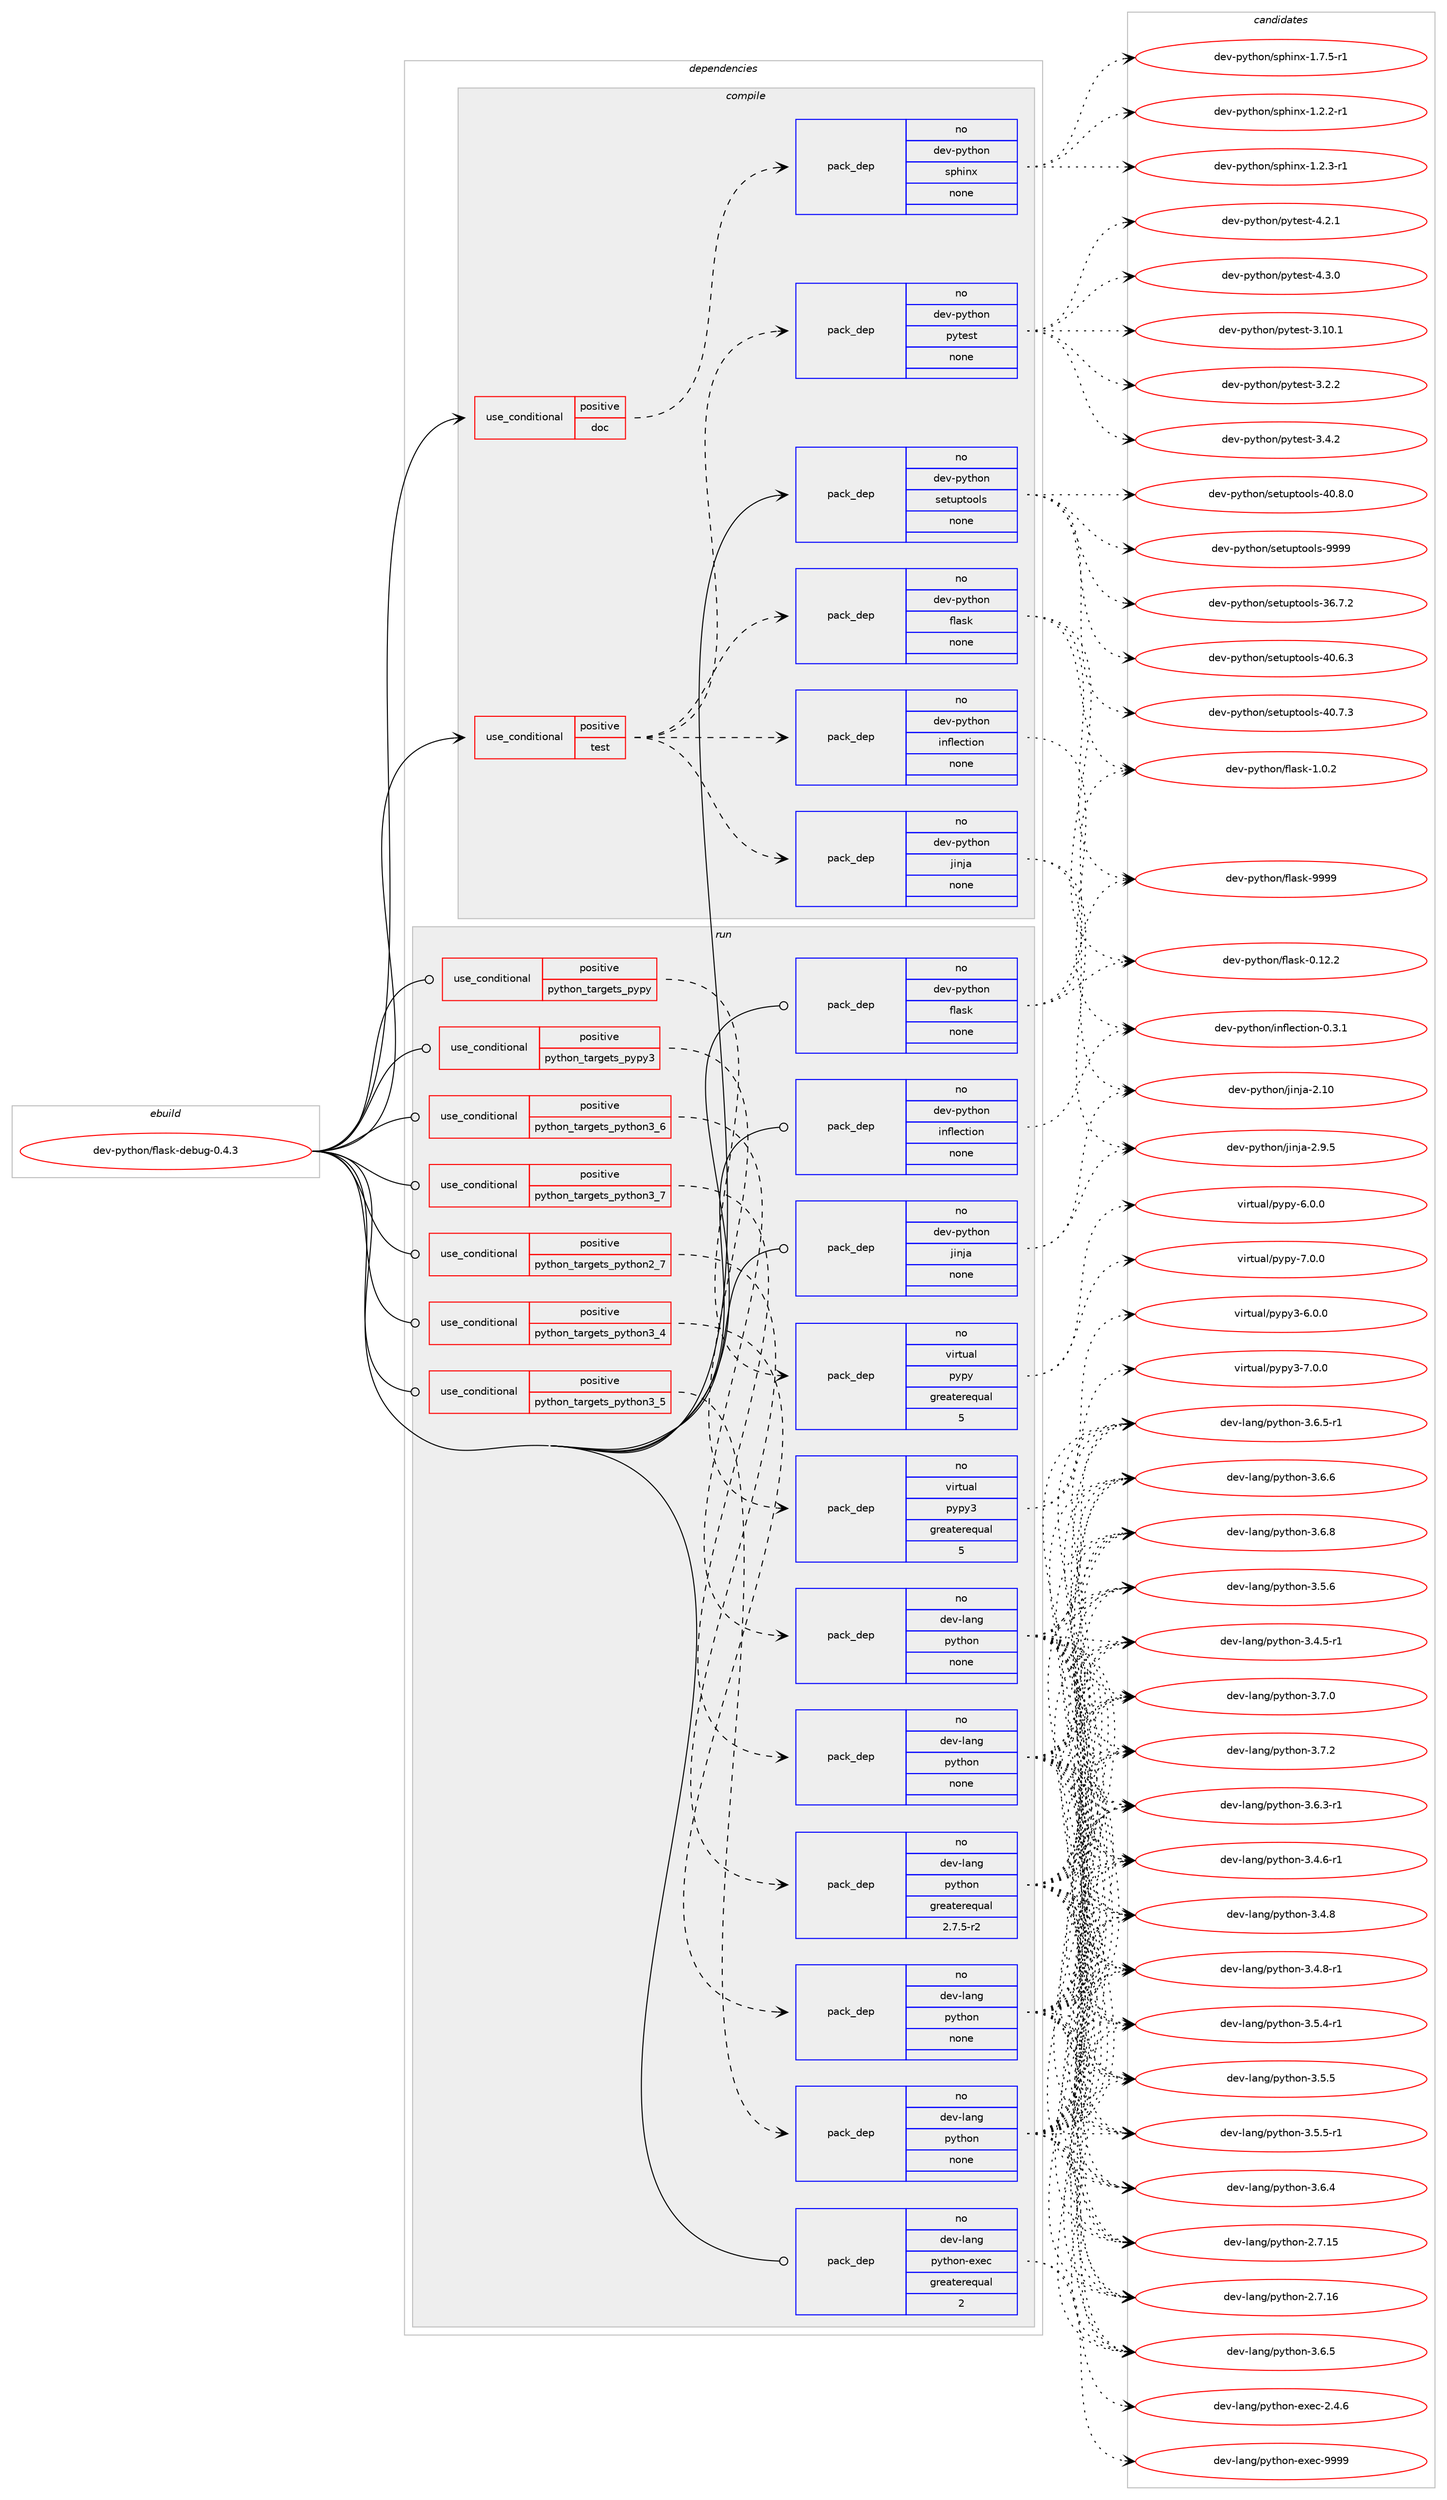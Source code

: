 digraph prolog {

# *************
# Graph options
# *************

newrank=true;
concentrate=true;
compound=true;
graph [rankdir=LR,fontname=Helvetica,fontsize=10,ranksep=1.5];#, ranksep=2.5, nodesep=0.2];
edge  [arrowhead=vee];
node  [fontname=Helvetica,fontsize=10];

# **********
# The ebuild
# **********

subgraph cluster_leftcol {
color=gray;
rank=same;
label=<<i>ebuild</i>>;
id [label="dev-python/flask-debug-0.4.3", color=red, width=4, href="../dev-python/flask-debug-0.4.3.svg"];
}

# ****************
# The dependencies
# ****************

subgraph cluster_midcol {
color=gray;
label=<<i>dependencies</i>>;
subgraph cluster_compile {
fillcolor="#eeeeee";
style=filled;
label=<<i>compile</i>>;
subgraph cond374375 {
dependency1409461 [label=<<TABLE BORDER="0" CELLBORDER="1" CELLSPACING="0" CELLPADDING="4"><TR><TD ROWSPAN="3" CELLPADDING="10">use_conditional</TD></TR><TR><TD>positive</TD></TR><TR><TD>doc</TD></TR></TABLE>>, shape=none, color=red];
subgraph pack1011827 {
dependency1409462 [label=<<TABLE BORDER="0" CELLBORDER="1" CELLSPACING="0" CELLPADDING="4" WIDTH="220"><TR><TD ROWSPAN="6" CELLPADDING="30">pack_dep</TD></TR><TR><TD WIDTH="110">no</TD></TR><TR><TD>dev-python</TD></TR><TR><TD>sphinx</TD></TR><TR><TD>none</TD></TR><TR><TD></TD></TR></TABLE>>, shape=none, color=blue];
}
dependency1409461:e -> dependency1409462:w [weight=20,style="dashed",arrowhead="vee"];
}
id:e -> dependency1409461:w [weight=20,style="solid",arrowhead="vee"];
subgraph cond374376 {
dependency1409463 [label=<<TABLE BORDER="0" CELLBORDER="1" CELLSPACING="0" CELLPADDING="4"><TR><TD ROWSPAN="3" CELLPADDING="10">use_conditional</TD></TR><TR><TD>positive</TD></TR><TR><TD>test</TD></TR></TABLE>>, shape=none, color=red];
subgraph pack1011828 {
dependency1409464 [label=<<TABLE BORDER="0" CELLBORDER="1" CELLSPACING="0" CELLPADDING="4" WIDTH="220"><TR><TD ROWSPAN="6" CELLPADDING="30">pack_dep</TD></TR><TR><TD WIDTH="110">no</TD></TR><TR><TD>dev-python</TD></TR><TR><TD>flask</TD></TR><TR><TD>none</TD></TR><TR><TD></TD></TR></TABLE>>, shape=none, color=blue];
}
dependency1409463:e -> dependency1409464:w [weight=20,style="dashed",arrowhead="vee"];
subgraph pack1011829 {
dependency1409465 [label=<<TABLE BORDER="0" CELLBORDER="1" CELLSPACING="0" CELLPADDING="4" WIDTH="220"><TR><TD ROWSPAN="6" CELLPADDING="30">pack_dep</TD></TR><TR><TD WIDTH="110">no</TD></TR><TR><TD>dev-python</TD></TR><TR><TD>inflection</TD></TR><TR><TD>none</TD></TR><TR><TD></TD></TR></TABLE>>, shape=none, color=blue];
}
dependency1409463:e -> dependency1409465:w [weight=20,style="dashed",arrowhead="vee"];
subgraph pack1011830 {
dependency1409466 [label=<<TABLE BORDER="0" CELLBORDER="1" CELLSPACING="0" CELLPADDING="4" WIDTH="220"><TR><TD ROWSPAN="6" CELLPADDING="30">pack_dep</TD></TR><TR><TD WIDTH="110">no</TD></TR><TR><TD>dev-python</TD></TR><TR><TD>jinja</TD></TR><TR><TD>none</TD></TR><TR><TD></TD></TR></TABLE>>, shape=none, color=blue];
}
dependency1409463:e -> dependency1409466:w [weight=20,style="dashed",arrowhead="vee"];
subgraph pack1011831 {
dependency1409467 [label=<<TABLE BORDER="0" CELLBORDER="1" CELLSPACING="0" CELLPADDING="4" WIDTH="220"><TR><TD ROWSPAN="6" CELLPADDING="30">pack_dep</TD></TR><TR><TD WIDTH="110">no</TD></TR><TR><TD>dev-python</TD></TR><TR><TD>pytest</TD></TR><TR><TD>none</TD></TR><TR><TD></TD></TR></TABLE>>, shape=none, color=blue];
}
dependency1409463:e -> dependency1409467:w [weight=20,style="dashed",arrowhead="vee"];
}
id:e -> dependency1409463:w [weight=20,style="solid",arrowhead="vee"];
subgraph pack1011832 {
dependency1409468 [label=<<TABLE BORDER="0" CELLBORDER="1" CELLSPACING="0" CELLPADDING="4" WIDTH="220"><TR><TD ROWSPAN="6" CELLPADDING="30">pack_dep</TD></TR><TR><TD WIDTH="110">no</TD></TR><TR><TD>dev-python</TD></TR><TR><TD>setuptools</TD></TR><TR><TD>none</TD></TR><TR><TD></TD></TR></TABLE>>, shape=none, color=blue];
}
id:e -> dependency1409468:w [weight=20,style="solid",arrowhead="vee"];
}
subgraph cluster_compileandrun {
fillcolor="#eeeeee";
style=filled;
label=<<i>compile and run</i>>;
}
subgraph cluster_run {
fillcolor="#eeeeee";
style=filled;
label=<<i>run</i>>;
subgraph cond374377 {
dependency1409469 [label=<<TABLE BORDER="0" CELLBORDER="1" CELLSPACING="0" CELLPADDING="4"><TR><TD ROWSPAN="3" CELLPADDING="10">use_conditional</TD></TR><TR><TD>positive</TD></TR><TR><TD>python_targets_pypy</TD></TR></TABLE>>, shape=none, color=red];
subgraph pack1011833 {
dependency1409470 [label=<<TABLE BORDER="0" CELLBORDER="1" CELLSPACING="0" CELLPADDING="4" WIDTH="220"><TR><TD ROWSPAN="6" CELLPADDING="30">pack_dep</TD></TR><TR><TD WIDTH="110">no</TD></TR><TR><TD>virtual</TD></TR><TR><TD>pypy</TD></TR><TR><TD>greaterequal</TD></TR><TR><TD>5</TD></TR></TABLE>>, shape=none, color=blue];
}
dependency1409469:e -> dependency1409470:w [weight=20,style="dashed",arrowhead="vee"];
}
id:e -> dependency1409469:w [weight=20,style="solid",arrowhead="odot"];
subgraph cond374378 {
dependency1409471 [label=<<TABLE BORDER="0" CELLBORDER="1" CELLSPACING="0" CELLPADDING="4"><TR><TD ROWSPAN="3" CELLPADDING="10">use_conditional</TD></TR><TR><TD>positive</TD></TR><TR><TD>python_targets_pypy3</TD></TR></TABLE>>, shape=none, color=red];
subgraph pack1011834 {
dependency1409472 [label=<<TABLE BORDER="0" CELLBORDER="1" CELLSPACING="0" CELLPADDING="4" WIDTH="220"><TR><TD ROWSPAN="6" CELLPADDING="30">pack_dep</TD></TR><TR><TD WIDTH="110">no</TD></TR><TR><TD>virtual</TD></TR><TR><TD>pypy3</TD></TR><TR><TD>greaterequal</TD></TR><TR><TD>5</TD></TR></TABLE>>, shape=none, color=blue];
}
dependency1409471:e -> dependency1409472:w [weight=20,style="dashed",arrowhead="vee"];
}
id:e -> dependency1409471:w [weight=20,style="solid",arrowhead="odot"];
subgraph cond374379 {
dependency1409473 [label=<<TABLE BORDER="0" CELLBORDER="1" CELLSPACING="0" CELLPADDING="4"><TR><TD ROWSPAN="3" CELLPADDING="10">use_conditional</TD></TR><TR><TD>positive</TD></TR><TR><TD>python_targets_python2_7</TD></TR></TABLE>>, shape=none, color=red];
subgraph pack1011835 {
dependency1409474 [label=<<TABLE BORDER="0" CELLBORDER="1" CELLSPACING="0" CELLPADDING="4" WIDTH="220"><TR><TD ROWSPAN="6" CELLPADDING="30">pack_dep</TD></TR><TR><TD WIDTH="110">no</TD></TR><TR><TD>dev-lang</TD></TR><TR><TD>python</TD></TR><TR><TD>greaterequal</TD></TR><TR><TD>2.7.5-r2</TD></TR></TABLE>>, shape=none, color=blue];
}
dependency1409473:e -> dependency1409474:w [weight=20,style="dashed",arrowhead="vee"];
}
id:e -> dependency1409473:w [weight=20,style="solid",arrowhead="odot"];
subgraph cond374380 {
dependency1409475 [label=<<TABLE BORDER="0" CELLBORDER="1" CELLSPACING="0" CELLPADDING="4"><TR><TD ROWSPAN="3" CELLPADDING="10">use_conditional</TD></TR><TR><TD>positive</TD></TR><TR><TD>python_targets_python3_4</TD></TR></TABLE>>, shape=none, color=red];
subgraph pack1011836 {
dependency1409476 [label=<<TABLE BORDER="0" CELLBORDER="1" CELLSPACING="0" CELLPADDING="4" WIDTH="220"><TR><TD ROWSPAN="6" CELLPADDING="30">pack_dep</TD></TR><TR><TD WIDTH="110">no</TD></TR><TR><TD>dev-lang</TD></TR><TR><TD>python</TD></TR><TR><TD>none</TD></TR><TR><TD></TD></TR></TABLE>>, shape=none, color=blue];
}
dependency1409475:e -> dependency1409476:w [weight=20,style="dashed",arrowhead="vee"];
}
id:e -> dependency1409475:w [weight=20,style="solid",arrowhead="odot"];
subgraph cond374381 {
dependency1409477 [label=<<TABLE BORDER="0" CELLBORDER="1" CELLSPACING="0" CELLPADDING="4"><TR><TD ROWSPAN="3" CELLPADDING="10">use_conditional</TD></TR><TR><TD>positive</TD></TR><TR><TD>python_targets_python3_5</TD></TR></TABLE>>, shape=none, color=red];
subgraph pack1011837 {
dependency1409478 [label=<<TABLE BORDER="0" CELLBORDER="1" CELLSPACING="0" CELLPADDING="4" WIDTH="220"><TR><TD ROWSPAN="6" CELLPADDING="30">pack_dep</TD></TR><TR><TD WIDTH="110">no</TD></TR><TR><TD>dev-lang</TD></TR><TR><TD>python</TD></TR><TR><TD>none</TD></TR><TR><TD></TD></TR></TABLE>>, shape=none, color=blue];
}
dependency1409477:e -> dependency1409478:w [weight=20,style="dashed",arrowhead="vee"];
}
id:e -> dependency1409477:w [weight=20,style="solid",arrowhead="odot"];
subgraph cond374382 {
dependency1409479 [label=<<TABLE BORDER="0" CELLBORDER="1" CELLSPACING="0" CELLPADDING="4"><TR><TD ROWSPAN="3" CELLPADDING="10">use_conditional</TD></TR><TR><TD>positive</TD></TR><TR><TD>python_targets_python3_6</TD></TR></TABLE>>, shape=none, color=red];
subgraph pack1011838 {
dependency1409480 [label=<<TABLE BORDER="0" CELLBORDER="1" CELLSPACING="0" CELLPADDING="4" WIDTH="220"><TR><TD ROWSPAN="6" CELLPADDING="30">pack_dep</TD></TR><TR><TD WIDTH="110">no</TD></TR><TR><TD>dev-lang</TD></TR><TR><TD>python</TD></TR><TR><TD>none</TD></TR><TR><TD></TD></TR></TABLE>>, shape=none, color=blue];
}
dependency1409479:e -> dependency1409480:w [weight=20,style="dashed",arrowhead="vee"];
}
id:e -> dependency1409479:w [weight=20,style="solid",arrowhead="odot"];
subgraph cond374383 {
dependency1409481 [label=<<TABLE BORDER="0" CELLBORDER="1" CELLSPACING="0" CELLPADDING="4"><TR><TD ROWSPAN="3" CELLPADDING="10">use_conditional</TD></TR><TR><TD>positive</TD></TR><TR><TD>python_targets_python3_7</TD></TR></TABLE>>, shape=none, color=red];
subgraph pack1011839 {
dependency1409482 [label=<<TABLE BORDER="0" CELLBORDER="1" CELLSPACING="0" CELLPADDING="4" WIDTH="220"><TR><TD ROWSPAN="6" CELLPADDING="30">pack_dep</TD></TR><TR><TD WIDTH="110">no</TD></TR><TR><TD>dev-lang</TD></TR><TR><TD>python</TD></TR><TR><TD>none</TD></TR><TR><TD></TD></TR></TABLE>>, shape=none, color=blue];
}
dependency1409481:e -> dependency1409482:w [weight=20,style="dashed",arrowhead="vee"];
}
id:e -> dependency1409481:w [weight=20,style="solid",arrowhead="odot"];
subgraph pack1011840 {
dependency1409483 [label=<<TABLE BORDER="0" CELLBORDER="1" CELLSPACING="0" CELLPADDING="4" WIDTH="220"><TR><TD ROWSPAN="6" CELLPADDING="30">pack_dep</TD></TR><TR><TD WIDTH="110">no</TD></TR><TR><TD>dev-lang</TD></TR><TR><TD>python-exec</TD></TR><TR><TD>greaterequal</TD></TR><TR><TD>2</TD></TR></TABLE>>, shape=none, color=blue];
}
id:e -> dependency1409483:w [weight=20,style="solid",arrowhead="odot"];
subgraph pack1011841 {
dependency1409484 [label=<<TABLE BORDER="0" CELLBORDER="1" CELLSPACING="0" CELLPADDING="4" WIDTH="220"><TR><TD ROWSPAN="6" CELLPADDING="30">pack_dep</TD></TR><TR><TD WIDTH="110">no</TD></TR><TR><TD>dev-python</TD></TR><TR><TD>flask</TD></TR><TR><TD>none</TD></TR><TR><TD></TD></TR></TABLE>>, shape=none, color=blue];
}
id:e -> dependency1409484:w [weight=20,style="solid",arrowhead="odot"];
subgraph pack1011842 {
dependency1409485 [label=<<TABLE BORDER="0" CELLBORDER="1" CELLSPACING="0" CELLPADDING="4" WIDTH="220"><TR><TD ROWSPAN="6" CELLPADDING="30">pack_dep</TD></TR><TR><TD WIDTH="110">no</TD></TR><TR><TD>dev-python</TD></TR><TR><TD>inflection</TD></TR><TR><TD>none</TD></TR><TR><TD></TD></TR></TABLE>>, shape=none, color=blue];
}
id:e -> dependency1409485:w [weight=20,style="solid",arrowhead="odot"];
subgraph pack1011843 {
dependency1409486 [label=<<TABLE BORDER="0" CELLBORDER="1" CELLSPACING="0" CELLPADDING="4" WIDTH="220"><TR><TD ROWSPAN="6" CELLPADDING="30">pack_dep</TD></TR><TR><TD WIDTH="110">no</TD></TR><TR><TD>dev-python</TD></TR><TR><TD>jinja</TD></TR><TR><TD>none</TD></TR><TR><TD></TD></TR></TABLE>>, shape=none, color=blue];
}
id:e -> dependency1409486:w [weight=20,style="solid",arrowhead="odot"];
}
}

# **************
# The candidates
# **************

subgraph cluster_choices {
rank=same;
color=gray;
label=<<i>candidates</i>>;

subgraph choice1011827 {
color=black;
nodesep=1;
choice10010111845112121116104111110471151121041051101204549465046504511449 [label="dev-python/sphinx-1.2.2-r1", color=red, width=4,href="../dev-python/sphinx-1.2.2-r1.svg"];
choice10010111845112121116104111110471151121041051101204549465046514511449 [label="dev-python/sphinx-1.2.3-r1", color=red, width=4,href="../dev-python/sphinx-1.2.3-r1.svg"];
choice10010111845112121116104111110471151121041051101204549465546534511449 [label="dev-python/sphinx-1.7.5-r1", color=red, width=4,href="../dev-python/sphinx-1.7.5-r1.svg"];
dependency1409462:e -> choice10010111845112121116104111110471151121041051101204549465046504511449:w [style=dotted,weight="100"];
dependency1409462:e -> choice10010111845112121116104111110471151121041051101204549465046514511449:w [style=dotted,weight="100"];
dependency1409462:e -> choice10010111845112121116104111110471151121041051101204549465546534511449:w [style=dotted,weight="100"];
}
subgraph choice1011828 {
color=black;
nodesep=1;
choice10010111845112121116104111110471021089711510745484649504650 [label="dev-python/flask-0.12.2", color=red, width=4,href="../dev-python/flask-0.12.2.svg"];
choice100101118451121211161041111104710210897115107454946484650 [label="dev-python/flask-1.0.2", color=red, width=4,href="../dev-python/flask-1.0.2.svg"];
choice1001011184511212111610411111047102108971151074557575757 [label="dev-python/flask-9999", color=red, width=4,href="../dev-python/flask-9999.svg"];
dependency1409464:e -> choice10010111845112121116104111110471021089711510745484649504650:w [style=dotted,weight="100"];
dependency1409464:e -> choice100101118451121211161041111104710210897115107454946484650:w [style=dotted,weight="100"];
dependency1409464:e -> choice1001011184511212111610411111047102108971151074557575757:w [style=dotted,weight="100"];
}
subgraph choice1011829 {
color=black;
nodesep=1;
choice100101118451121211161041111104710511010210810199116105111110454846514649 [label="dev-python/inflection-0.3.1", color=red, width=4,href="../dev-python/inflection-0.3.1.svg"];
dependency1409465:e -> choice100101118451121211161041111104710511010210810199116105111110454846514649:w [style=dotted,weight="100"];
}
subgraph choice1011830 {
color=black;
nodesep=1;
choice1001011184511212111610411111047106105110106974550464948 [label="dev-python/jinja-2.10", color=red, width=4,href="../dev-python/jinja-2.10.svg"];
choice100101118451121211161041111104710610511010697455046574653 [label="dev-python/jinja-2.9.5", color=red, width=4,href="../dev-python/jinja-2.9.5.svg"];
dependency1409466:e -> choice1001011184511212111610411111047106105110106974550464948:w [style=dotted,weight="100"];
dependency1409466:e -> choice100101118451121211161041111104710610511010697455046574653:w [style=dotted,weight="100"];
}
subgraph choice1011831 {
color=black;
nodesep=1;
choice100101118451121211161041111104711212111610111511645514649484649 [label="dev-python/pytest-3.10.1", color=red, width=4,href="../dev-python/pytest-3.10.1.svg"];
choice1001011184511212111610411111047112121116101115116455146504650 [label="dev-python/pytest-3.2.2", color=red, width=4,href="../dev-python/pytest-3.2.2.svg"];
choice1001011184511212111610411111047112121116101115116455146524650 [label="dev-python/pytest-3.4.2", color=red, width=4,href="../dev-python/pytest-3.4.2.svg"];
choice1001011184511212111610411111047112121116101115116455246504649 [label="dev-python/pytest-4.2.1", color=red, width=4,href="../dev-python/pytest-4.2.1.svg"];
choice1001011184511212111610411111047112121116101115116455246514648 [label="dev-python/pytest-4.3.0", color=red, width=4,href="../dev-python/pytest-4.3.0.svg"];
dependency1409467:e -> choice100101118451121211161041111104711212111610111511645514649484649:w [style=dotted,weight="100"];
dependency1409467:e -> choice1001011184511212111610411111047112121116101115116455146504650:w [style=dotted,weight="100"];
dependency1409467:e -> choice1001011184511212111610411111047112121116101115116455146524650:w [style=dotted,weight="100"];
dependency1409467:e -> choice1001011184511212111610411111047112121116101115116455246504649:w [style=dotted,weight="100"];
dependency1409467:e -> choice1001011184511212111610411111047112121116101115116455246514648:w [style=dotted,weight="100"];
}
subgraph choice1011832 {
color=black;
nodesep=1;
choice100101118451121211161041111104711510111611711211611111110811545515446554650 [label="dev-python/setuptools-36.7.2", color=red, width=4,href="../dev-python/setuptools-36.7.2.svg"];
choice100101118451121211161041111104711510111611711211611111110811545524846544651 [label="dev-python/setuptools-40.6.3", color=red, width=4,href="../dev-python/setuptools-40.6.3.svg"];
choice100101118451121211161041111104711510111611711211611111110811545524846554651 [label="dev-python/setuptools-40.7.3", color=red, width=4,href="../dev-python/setuptools-40.7.3.svg"];
choice100101118451121211161041111104711510111611711211611111110811545524846564648 [label="dev-python/setuptools-40.8.0", color=red, width=4,href="../dev-python/setuptools-40.8.0.svg"];
choice10010111845112121116104111110471151011161171121161111111081154557575757 [label="dev-python/setuptools-9999", color=red, width=4,href="../dev-python/setuptools-9999.svg"];
dependency1409468:e -> choice100101118451121211161041111104711510111611711211611111110811545515446554650:w [style=dotted,weight="100"];
dependency1409468:e -> choice100101118451121211161041111104711510111611711211611111110811545524846544651:w [style=dotted,weight="100"];
dependency1409468:e -> choice100101118451121211161041111104711510111611711211611111110811545524846554651:w [style=dotted,weight="100"];
dependency1409468:e -> choice100101118451121211161041111104711510111611711211611111110811545524846564648:w [style=dotted,weight="100"];
dependency1409468:e -> choice10010111845112121116104111110471151011161171121161111111081154557575757:w [style=dotted,weight="100"];
}
subgraph choice1011833 {
color=black;
nodesep=1;
choice1181051141161179710847112121112121455446484648 [label="virtual/pypy-6.0.0", color=red, width=4,href="../virtual/pypy-6.0.0.svg"];
choice1181051141161179710847112121112121455546484648 [label="virtual/pypy-7.0.0", color=red, width=4,href="../virtual/pypy-7.0.0.svg"];
dependency1409470:e -> choice1181051141161179710847112121112121455446484648:w [style=dotted,weight="100"];
dependency1409470:e -> choice1181051141161179710847112121112121455546484648:w [style=dotted,weight="100"];
}
subgraph choice1011834 {
color=black;
nodesep=1;
choice118105114116117971084711212111212151455446484648 [label="virtual/pypy3-6.0.0", color=red, width=4,href="../virtual/pypy3-6.0.0.svg"];
choice118105114116117971084711212111212151455546484648 [label="virtual/pypy3-7.0.0", color=red, width=4,href="../virtual/pypy3-7.0.0.svg"];
dependency1409472:e -> choice118105114116117971084711212111212151455446484648:w [style=dotted,weight="100"];
dependency1409472:e -> choice118105114116117971084711212111212151455546484648:w [style=dotted,weight="100"];
}
subgraph choice1011835 {
color=black;
nodesep=1;
choice10010111845108971101034711212111610411111045504655464953 [label="dev-lang/python-2.7.15", color=red, width=4,href="../dev-lang/python-2.7.15.svg"];
choice10010111845108971101034711212111610411111045504655464954 [label="dev-lang/python-2.7.16", color=red, width=4,href="../dev-lang/python-2.7.16.svg"];
choice1001011184510897110103471121211161041111104551465246534511449 [label="dev-lang/python-3.4.5-r1", color=red, width=4,href="../dev-lang/python-3.4.5-r1.svg"];
choice1001011184510897110103471121211161041111104551465246544511449 [label="dev-lang/python-3.4.6-r1", color=red, width=4,href="../dev-lang/python-3.4.6-r1.svg"];
choice100101118451089711010347112121116104111110455146524656 [label="dev-lang/python-3.4.8", color=red, width=4,href="../dev-lang/python-3.4.8.svg"];
choice1001011184510897110103471121211161041111104551465246564511449 [label="dev-lang/python-3.4.8-r1", color=red, width=4,href="../dev-lang/python-3.4.8-r1.svg"];
choice1001011184510897110103471121211161041111104551465346524511449 [label="dev-lang/python-3.5.4-r1", color=red, width=4,href="../dev-lang/python-3.5.4-r1.svg"];
choice100101118451089711010347112121116104111110455146534653 [label="dev-lang/python-3.5.5", color=red, width=4,href="../dev-lang/python-3.5.5.svg"];
choice1001011184510897110103471121211161041111104551465346534511449 [label="dev-lang/python-3.5.5-r1", color=red, width=4,href="../dev-lang/python-3.5.5-r1.svg"];
choice100101118451089711010347112121116104111110455146534654 [label="dev-lang/python-3.5.6", color=red, width=4,href="../dev-lang/python-3.5.6.svg"];
choice1001011184510897110103471121211161041111104551465446514511449 [label="dev-lang/python-3.6.3-r1", color=red, width=4,href="../dev-lang/python-3.6.3-r1.svg"];
choice100101118451089711010347112121116104111110455146544652 [label="dev-lang/python-3.6.4", color=red, width=4,href="../dev-lang/python-3.6.4.svg"];
choice100101118451089711010347112121116104111110455146544653 [label="dev-lang/python-3.6.5", color=red, width=4,href="../dev-lang/python-3.6.5.svg"];
choice1001011184510897110103471121211161041111104551465446534511449 [label="dev-lang/python-3.6.5-r1", color=red, width=4,href="../dev-lang/python-3.6.5-r1.svg"];
choice100101118451089711010347112121116104111110455146544654 [label="dev-lang/python-3.6.6", color=red, width=4,href="../dev-lang/python-3.6.6.svg"];
choice100101118451089711010347112121116104111110455146544656 [label="dev-lang/python-3.6.8", color=red, width=4,href="../dev-lang/python-3.6.8.svg"];
choice100101118451089711010347112121116104111110455146554648 [label="dev-lang/python-3.7.0", color=red, width=4,href="../dev-lang/python-3.7.0.svg"];
choice100101118451089711010347112121116104111110455146554650 [label="dev-lang/python-3.7.2", color=red, width=4,href="../dev-lang/python-3.7.2.svg"];
dependency1409474:e -> choice10010111845108971101034711212111610411111045504655464953:w [style=dotted,weight="100"];
dependency1409474:e -> choice10010111845108971101034711212111610411111045504655464954:w [style=dotted,weight="100"];
dependency1409474:e -> choice1001011184510897110103471121211161041111104551465246534511449:w [style=dotted,weight="100"];
dependency1409474:e -> choice1001011184510897110103471121211161041111104551465246544511449:w [style=dotted,weight="100"];
dependency1409474:e -> choice100101118451089711010347112121116104111110455146524656:w [style=dotted,weight="100"];
dependency1409474:e -> choice1001011184510897110103471121211161041111104551465246564511449:w [style=dotted,weight="100"];
dependency1409474:e -> choice1001011184510897110103471121211161041111104551465346524511449:w [style=dotted,weight="100"];
dependency1409474:e -> choice100101118451089711010347112121116104111110455146534653:w [style=dotted,weight="100"];
dependency1409474:e -> choice1001011184510897110103471121211161041111104551465346534511449:w [style=dotted,weight="100"];
dependency1409474:e -> choice100101118451089711010347112121116104111110455146534654:w [style=dotted,weight="100"];
dependency1409474:e -> choice1001011184510897110103471121211161041111104551465446514511449:w [style=dotted,weight="100"];
dependency1409474:e -> choice100101118451089711010347112121116104111110455146544652:w [style=dotted,weight="100"];
dependency1409474:e -> choice100101118451089711010347112121116104111110455146544653:w [style=dotted,weight="100"];
dependency1409474:e -> choice1001011184510897110103471121211161041111104551465446534511449:w [style=dotted,weight="100"];
dependency1409474:e -> choice100101118451089711010347112121116104111110455146544654:w [style=dotted,weight="100"];
dependency1409474:e -> choice100101118451089711010347112121116104111110455146544656:w [style=dotted,weight="100"];
dependency1409474:e -> choice100101118451089711010347112121116104111110455146554648:w [style=dotted,weight="100"];
dependency1409474:e -> choice100101118451089711010347112121116104111110455146554650:w [style=dotted,weight="100"];
}
subgraph choice1011836 {
color=black;
nodesep=1;
choice10010111845108971101034711212111610411111045504655464953 [label="dev-lang/python-2.7.15", color=red, width=4,href="../dev-lang/python-2.7.15.svg"];
choice10010111845108971101034711212111610411111045504655464954 [label="dev-lang/python-2.7.16", color=red, width=4,href="../dev-lang/python-2.7.16.svg"];
choice1001011184510897110103471121211161041111104551465246534511449 [label="dev-lang/python-3.4.5-r1", color=red, width=4,href="../dev-lang/python-3.4.5-r1.svg"];
choice1001011184510897110103471121211161041111104551465246544511449 [label="dev-lang/python-3.4.6-r1", color=red, width=4,href="../dev-lang/python-3.4.6-r1.svg"];
choice100101118451089711010347112121116104111110455146524656 [label="dev-lang/python-3.4.8", color=red, width=4,href="../dev-lang/python-3.4.8.svg"];
choice1001011184510897110103471121211161041111104551465246564511449 [label="dev-lang/python-3.4.8-r1", color=red, width=4,href="../dev-lang/python-3.4.8-r1.svg"];
choice1001011184510897110103471121211161041111104551465346524511449 [label="dev-lang/python-3.5.4-r1", color=red, width=4,href="../dev-lang/python-3.5.4-r1.svg"];
choice100101118451089711010347112121116104111110455146534653 [label="dev-lang/python-3.5.5", color=red, width=4,href="../dev-lang/python-3.5.5.svg"];
choice1001011184510897110103471121211161041111104551465346534511449 [label="dev-lang/python-3.5.5-r1", color=red, width=4,href="../dev-lang/python-3.5.5-r1.svg"];
choice100101118451089711010347112121116104111110455146534654 [label="dev-lang/python-3.5.6", color=red, width=4,href="../dev-lang/python-3.5.6.svg"];
choice1001011184510897110103471121211161041111104551465446514511449 [label="dev-lang/python-3.6.3-r1", color=red, width=4,href="../dev-lang/python-3.6.3-r1.svg"];
choice100101118451089711010347112121116104111110455146544652 [label="dev-lang/python-3.6.4", color=red, width=4,href="../dev-lang/python-3.6.4.svg"];
choice100101118451089711010347112121116104111110455146544653 [label="dev-lang/python-3.6.5", color=red, width=4,href="../dev-lang/python-3.6.5.svg"];
choice1001011184510897110103471121211161041111104551465446534511449 [label="dev-lang/python-3.6.5-r1", color=red, width=4,href="../dev-lang/python-3.6.5-r1.svg"];
choice100101118451089711010347112121116104111110455146544654 [label="dev-lang/python-3.6.6", color=red, width=4,href="../dev-lang/python-3.6.6.svg"];
choice100101118451089711010347112121116104111110455146544656 [label="dev-lang/python-3.6.8", color=red, width=4,href="../dev-lang/python-3.6.8.svg"];
choice100101118451089711010347112121116104111110455146554648 [label="dev-lang/python-3.7.0", color=red, width=4,href="../dev-lang/python-3.7.0.svg"];
choice100101118451089711010347112121116104111110455146554650 [label="dev-lang/python-3.7.2", color=red, width=4,href="../dev-lang/python-3.7.2.svg"];
dependency1409476:e -> choice10010111845108971101034711212111610411111045504655464953:w [style=dotted,weight="100"];
dependency1409476:e -> choice10010111845108971101034711212111610411111045504655464954:w [style=dotted,weight="100"];
dependency1409476:e -> choice1001011184510897110103471121211161041111104551465246534511449:w [style=dotted,weight="100"];
dependency1409476:e -> choice1001011184510897110103471121211161041111104551465246544511449:w [style=dotted,weight="100"];
dependency1409476:e -> choice100101118451089711010347112121116104111110455146524656:w [style=dotted,weight="100"];
dependency1409476:e -> choice1001011184510897110103471121211161041111104551465246564511449:w [style=dotted,weight="100"];
dependency1409476:e -> choice1001011184510897110103471121211161041111104551465346524511449:w [style=dotted,weight="100"];
dependency1409476:e -> choice100101118451089711010347112121116104111110455146534653:w [style=dotted,weight="100"];
dependency1409476:e -> choice1001011184510897110103471121211161041111104551465346534511449:w [style=dotted,weight="100"];
dependency1409476:e -> choice100101118451089711010347112121116104111110455146534654:w [style=dotted,weight="100"];
dependency1409476:e -> choice1001011184510897110103471121211161041111104551465446514511449:w [style=dotted,weight="100"];
dependency1409476:e -> choice100101118451089711010347112121116104111110455146544652:w [style=dotted,weight="100"];
dependency1409476:e -> choice100101118451089711010347112121116104111110455146544653:w [style=dotted,weight="100"];
dependency1409476:e -> choice1001011184510897110103471121211161041111104551465446534511449:w [style=dotted,weight="100"];
dependency1409476:e -> choice100101118451089711010347112121116104111110455146544654:w [style=dotted,weight="100"];
dependency1409476:e -> choice100101118451089711010347112121116104111110455146544656:w [style=dotted,weight="100"];
dependency1409476:e -> choice100101118451089711010347112121116104111110455146554648:w [style=dotted,weight="100"];
dependency1409476:e -> choice100101118451089711010347112121116104111110455146554650:w [style=dotted,weight="100"];
}
subgraph choice1011837 {
color=black;
nodesep=1;
choice10010111845108971101034711212111610411111045504655464953 [label="dev-lang/python-2.7.15", color=red, width=4,href="../dev-lang/python-2.7.15.svg"];
choice10010111845108971101034711212111610411111045504655464954 [label="dev-lang/python-2.7.16", color=red, width=4,href="../dev-lang/python-2.7.16.svg"];
choice1001011184510897110103471121211161041111104551465246534511449 [label="dev-lang/python-3.4.5-r1", color=red, width=4,href="../dev-lang/python-3.4.5-r1.svg"];
choice1001011184510897110103471121211161041111104551465246544511449 [label="dev-lang/python-3.4.6-r1", color=red, width=4,href="../dev-lang/python-3.4.6-r1.svg"];
choice100101118451089711010347112121116104111110455146524656 [label="dev-lang/python-3.4.8", color=red, width=4,href="../dev-lang/python-3.4.8.svg"];
choice1001011184510897110103471121211161041111104551465246564511449 [label="dev-lang/python-3.4.8-r1", color=red, width=4,href="../dev-lang/python-3.4.8-r1.svg"];
choice1001011184510897110103471121211161041111104551465346524511449 [label="dev-lang/python-3.5.4-r1", color=red, width=4,href="../dev-lang/python-3.5.4-r1.svg"];
choice100101118451089711010347112121116104111110455146534653 [label="dev-lang/python-3.5.5", color=red, width=4,href="../dev-lang/python-3.5.5.svg"];
choice1001011184510897110103471121211161041111104551465346534511449 [label="dev-lang/python-3.5.5-r1", color=red, width=4,href="../dev-lang/python-3.5.5-r1.svg"];
choice100101118451089711010347112121116104111110455146534654 [label="dev-lang/python-3.5.6", color=red, width=4,href="../dev-lang/python-3.5.6.svg"];
choice1001011184510897110103471121211161041111104551465446514511449 [label="dev-lang/python-3.6.3-r1", color=red, width=4,href="../dev-lang/python-3.6.3-r1.svg"];
choice100101118451089711010347112121116104111110455146544652 [label="dev-lang/python-3.6.4", color=red, width=4,href="../dev-lang/python-3.6.4.svg"];
choice100101118451089711010347112121116104111110455146544653 [label="dev-lang/python-3.6.5", color=red, width=4,href="../dev-lang/python-3.6.5.svg"];
choice1001011184510897110103471121211161041111104551465446534511449 [label="dev-lang/python-3.6.5-r1", color=red, width=4,href="../dev-lang/python-3.6.5-r1.svg"];
choice100101118451089711010347112121116104111110455146544654 [label="dev-lang/python-3.6.6", color=red, width=4,href="../dev-lang/python-3.6.6.svg"];
choice100101118451089711010347112121116104111110455146544656 [label="dev-lang/python-3.6.8", color=red, width=4,href="../dev-lang/python-3.6.8.svg"];
choice100101118451089711010347112121116104111110455146554648 [label="dev-lang/python-3.7.0", color=red, width=4,href="../dev-lang/python-3.7.0.svg"];
choice100101118451089711010347112121116104111110455146554650 [label="dev-lang/python-3.7.2", color=red, width=4,href="../dev-lang/python-3.7.2.svg"];
dependency1409478:e -> choice10010111845108971101034711212111610411111045504655464953:w [style=dotted,weight="100"];
dependency1409478:e -> choice10010111845108971101034711212111610411111045504655464954:w [style=dotted,weight="100"];
dependency1409478:e -> choice1001011184510897110103471121211161041111104551465246534511449:w [style=dotted,weight="100"];
dependency1409478:e -> choice1001011184510897110103471121211161041111104551465246544511449:w [style=dotted,weight="100"];
dependency1409478:e -> choice100101118451089711010347112121116104111110455146524656:w [style=dotted,weight="100"];
dependency1409478:e -> choice1001011184510897110103471121211161041111104551465246564511449:w [style=dotted,weight="100"];
dependency1409478:e -> choice1001011184510897110103471121211161041111104551465346524511449:w [style=dotted,weight="100"];
dependency1409478:e -> choice100101118451089711010347112121116104111110455146534653:w [style=dotted,weight="100"];
dependency1409478:e -> choice1001011184510897110103471121211161041111104551465346534511449:w [style=dotted,weight="100"];
dependency1409478:e -> choice100101118451089711010347112121116104111110455146534654:w [style=dotted,weight="100"];
dependency1409478:e -> choice1001011184510897110103471121211161041111104551465446514511449:w [style=dotted,weight="100"];
dependency1409478:e -> choice100101118451089711010347112121116104111110455146544652:w [style=dotted,weight="100"];
dependency1409478:e -> choice100101118451089711010347112121116104111110455146544653:w [style=dotted,weight="100"];
dependency1409478:e -> choice1001011184510897110103471121211161041111104551465446534511449:w [style=dotted,weight="100"];
dependency1409478:e -> choice100101118451089711010347112121116104111110455146544654:w [style=dotted,weight="100"];
dependency1409478:e -> choice100101118451089711010347112121116104111110455146544656:w [style=dotted,weight="100"];
dependency1409478:e -> choice100101118451089711010347112121116104111110455146554648:w [style=dotted,weight="100"];
dependency1409478:e -> choice100101118451089711010347112121116104111110455146554650:w [style=dotted,weight="100"];
}
subgraph choice1011838 {
color=black;
nodesep=1;
choice10010111845108971101034711212111610411111045504655464953 [label="dev-lang/python-2.7.15", color=red, width=4,href="../dev-lang/python-2.7.15.svg"];
choice10010111845108971101034711212111610411111045504655464954 [label="dev-lang/python-2.7.16", color=red, width=4,href="../dev-lang/python-2.7.16.svg"];
choice1001011184510897110103471121211161041111104551465246534511449 [label="dev-lang/python-3.4.5-r1", color=red, width=4,href="../dev-lang/python-3.4.5-r1.svg"];
choice1001011184510897110103471121211161041111104551465246544511449 [label="dev-lang/python-3.4.6-r1", color=red, width=4,href="../dev-lang/python-3.4.6-r1.svg"];
choice100101118451089711010347112121116104111110455146524656 [label="dev-lang/python-3.4.8", color=red, width=4,href="../dev-lang/python-3.4.8.svg"];
choice1001011184510897110103471121211161041111104551465246564511449 [label="dev-lang/python-3.4.8-r1", color=red, width=4,href="../dev-lang/python-3.4.8-r1.svg"];
choice1001011184510897110103471121211161041111104551465346524511449 [label="dev-lang/python-3.5.4-r1", color=red, width=4,href="../dev-lang/python-3.5.4-r1.svg"];
choice100101118451089711010347112121116104111110455146534653 [label="dev-lang/python-3.5.5", color=red, width=4,href="../dev-lang/python-3.5.5.svg"];
choice1001011184510897110103471121211161041111104551465346534511449 [label="dev-lang/python-3.5.5-r1", color=red, width=4,href="../dev-lang/python-3.5.5-r1.svg"];
choice100101118451089711010347112121116104111110455146534654 [label="dev-lang/python-3.5.6", color=red, width=4,href="../dev-lang/python-3.5.6.svg"];
choice1001011184510897110103471121211161041111104551465446514511449 [label="dev-lang/python-3.6.3-r1", color=red, width=4,href="../dev-lang/python-3.6.3-r1.svg"];
choice100101118451089711010347112121116104111110455146544652 [label="dev-lang/python-3.6.4", color=red, width=4,href="../dev-lang/python-3.6.4.svg"];
choice100101118451089711010347112121116104111110455146544653 [label="dev-lang/python-3.6.5", color=red, width=4,href="../dev-lang/python-3.6.5.svg"];
choice1001011184510897110103471121211161041111104551465446534511449 [label="dev-lang/python-3.6.5-r1", color=red, width=4,href="../dev-lang/python-3.6.5-r1.svg"];
choice100101118451089711010347112121116104111110455146544654 [label="dev-lang/python-3.6.6", color=red, width=4,href="../dev-lang/python-3.6.6.svg"];
choice100101118451089711010347112121116104111110455146544656 [label="dev-lang/python-3.6.8", color=red, width=4,href="../dev-lang/python-3.6.8.svg"];
choice100101118451089711010347112121116104111110455146554648 [label="dev-lang/python-3.7.0", color=red, width=4,href="../dev-lang/python-3.7.0.svg"];
choice100101118451089711010347112121116104111110455146554650 [label="dev-lang/python-3.7.2", color=red, width=4,href="../dev-lang/python-3.7.2.svg"];
dependency1409480:e -> choice10010111845108971101034711212111610411111045504655464953:w [style=dotted,weight="100"];
dependency1409480:e -> choice10010111845108971101034711212111610411111045504655464954:w [style=dotted,weight="100"];
dependency1409480:e -> choice1001011184510897110103471121211161041111104551465246534511449:w [style=dotted,weight="100"];
dependency1409480:e -> choice1001011184510897110103471121211161041111104551465246544511449:w [style=dotted,weight="100"];
dependency1409480:e -> choice100101118451089711010347112121116104111110455146524656:w [style=dotted,weight="100"];
dependency1409480:e -> choice1001011184510897110103471121211161041111104551465246564511449:w [style=dotted,weight="100"];
dependency1409480:e -> choice1001011184510897110103471121211161041111104551465346524511449:w [style=dotted,weight="100"];
dependency1409480:e -> choice100101118451089711010347112121116104111110455146534653:w [style=dotted,weight="100"];
dependency1409480:e -> choice1001011184510897110103471121211161041111104551465346534511449:w [style=dotted,weight="100"];
dependency1409480:e -> choice100101118451089711010347112121116104111110455146534654:w [style=dotted,weight="100"];
dependency1409480:e -> choice1001011184510897110103471121211161041111104551465446514511449:w [style=dotted,weight="100"];
dependency1409480:e -> choice100101118451089711010347112121116104111110455146544652:w [style=dotted,weight="100"];
dependency1409480:e -> choice100101118451089711010347112121116104111110455146544653:w [style=dotted,weight="100"];
dependency1409480:e -> choice1001011184510897110103471121211161041111104551465446534511449:w [style=dotted,weight="100"];
dependency1409480:e -> choice100101118451089711010347112121116104111110455146544654:w [style=dotted,weight="100"];
dependency1409480:e -> choice100101118451089711010347112121116104111110455146544656:w [style=dotted,weight="100"];
dependency1409480:e -> choice100101118451089711010347112121116104111110455146554648:w [style=dotted,weight="100"];
dependency1409480:e -> choice100101118451089711010347112121116104111110455146554650:w [style=dotted,weight="100"];
}
subgraph choice1011839 {
color=black;
nodesep=1;
choice10010111845108971101034711212111610411111045504655464953 [label="dev-lang/python-2.7.15", color=red, width=4,href="../dev-lang/python-2.7.15.svg"];
choice10010111845108971101034711212111610411111045504655464954 [label="dev-lang/python-2.7.16", color=red, width=4,href="../dev-lang/python-2.7.16.svg"];
choice1001011184510897110103471121211161041111104551465246534511449 [label="dev-lang/python-3.4.5-r1", color=red, width=4,href="../dev-lang/python-3.4.5-r1.svg"];
choice1001011184510897110103471121211161041111104551465246544511449 [label="dev-lang/python-3.4.6-r1", color=red, width=4,href="../dev-lang/python-3.4.6-r1.svg"];
choice100101118451089711010347112121116104111110455146524656 [label="dev-lang/python-3.4.8", color=red, width=4,href="../dev-lang/python-3.4.8.svg"];
choice1001011184510897110103471121211161041111104551465246564511449 [label="dev-lang/python-3.4.8-r1", color=red, width=4,href="../dev-lang/python-3.4.8-r1.svg"];
choice1001011184510897110103471121211161041111104551465346524511449 [label="dev-lang/python-3.5.4-r1", color=red, width=4,href="../dev-lang/python-3.5.4-r1.svg"];
choice100101118451089711010347112121116104111110455146534653 [label="dev-lang/python-3.5.5", color=red, width=4,href="../dev-lang/python-3.5.5.svg"];
choice1001011184510897110103471121211161041111104551465346534511449 [label="dev-lang/python-3.5.5-r1", color=red, width=4,href="../dev-lang/python-3.5.5-r1.svg"];
choice100101118451089711010347112121116104111110455146534654 [label="dev-lang/python-3.5.6", color=red, width=4,href="../dev-lang/python-3.5.6.svg"];
choice1001011184510897110103471121211161041111104551465446514511449 [label="dev-lang/python-3.6.3-r1", color=red, width=4,href="../dev-lang/python-3.6.3-r1.svg"];
choice100101118451089711010347112121116104111110455146544652 [label="dev-lang/python-3.6.4", color=red, width=4,href="../dev-lang/python-3.6.4.svg"];
choice100101118451089711010347112121116104111110455146544653 [label="dev-lang/python-3.6.5", color=red, width=4,href="../dev-lang/python-3.6.5.svg"];
choice1001011184510897110103471121211161041111104551465446534511449 [label="dev-lang/python-3.6.5-r1", color=red, width=4,href="../dev-lang/python-3.6.5-r1.svg"];
choice100101118451089711010347112121116104111110455146544654 [label="dev-lang/python-3.6.6", color=red, width=4,href="../dev-lang/python-3.6.6.svg"];
choice100101118451089711010347112121116104111110455146544656 [label="dev-lang/python-3.6.8", color=red, width=4,href="../dev-lang/python-3.6.8.svg"];
choice100101118451089711010347112121116104111110455146554648 [label="dev-lang/python-3.7.0", color=red, width=4,href="../dev-lang/python-3.7.0.svg"];
choice100101118451089711010347112121116104111110455146554650 [label="dev-lang/python-3.7.2", color=red, width=4,href="../dev-lang/python-3.7.2.svg"];
dependency1409482:e -> choice10010111845108971101034711212111610411111045504655464953:w [style=dotted,weight="100"];
dependency1409482:e -> choice10010111845108971101034711212111610411111045504655464954:w [style=dotted,weight="100"];
dependency1409482:e -> choice1001011184510897110103471121211161041111104551465246534511449:w [style=dotted,weight="100"];
dependency1409482:e -> choice1001011184510897110103471121211161041111104551465246544511449:w [style=dotted,weight="100"];
dependency1409482:e -> choice100101118451089711010347112121116104111110455146524656:w [style=dotted,weight="100"];
dependency1409482:e -> choice1001011184510897110103471121211161041111104551465246564511449:w [style=dotted,weight="100"];
dependency1409482:e -> choice1001011184510897110103471121211161041111104551465346524511449:w [style=dotted,weight="100"];
dependency1409482:e -> choice100101118451089711010347112121116104111110455146534653:w [style=dotted,weight="100"];
dependency1409482:e -> choice1001011184510897110103471121211161041111104551465346534511449:w [style=dotted,weight="100"];
dependency1409482:e -> choice100101118451089711010347112121116104111110455146534654:w [style=dotted,weight="100"];
dependency1409482:e -> choice1001011184510897110103471121211161041111104551465446514511449:w [style=dotted,weight="100"];
dependency1409482:e -> choice100101118451089711010347112121116104111110455146544652:w [style=dotted,weight="100"];
dependency1409482:e -> choice100101118451089711010347112121116104111110455146544653:w [style=dotted,weight="100"];
dependency1409482:e -> choice1001011184510897110103471121211161041111104551465446534511449:w [style=dotted,weight="100"];
dependency1409482:e -> choice100101118451089711010347112121116104111110455146544654:w [style=dotted,weight="100"];
dependency1409482:e -> choice100101118451089711010347112121116104111110455146544656:w [style=dotted,weight="100"];
dependency1409482:e -> choice100101118451089711010347112121116104111110455146554648:w [style=dotted,weight="100"];
dependency1409482:e -> choice100101118451089711010347112121116104111110455146554650:w [style=dotted,weight="100"];
}
subgraph choice1011840 {
color=black;
nodesep=1;
choice1001011184510897110103471121211161041111104510112010199455046524654 [label="dev-lang/python-exec-2.4.6", color=red, width=4,href="../dev-lang/python-exec-2.4.6.svg"];
choice10010111845108971101034711212111610411111045101120101994557575757 [label="dev-lang/python-exec-9999", color=red, width=4,href="../dev-lang/python-exec-9999.svg"];
dependency1409483:e -> choice1001011184510897110103471121211161041111104510112010199455046524654:w [style=dotted,weight="100"];
dependency1409483:e -> choice10010111845108971101034711212111610411111045101120101994557575757:w [style=dotted,weight="100"];
}
subgraph choice1011841 {
color=black;
nodesep=1;
choice10010111845112121116104111110471021089711510745484649504650 [label="dev-python/flask-0.12.2", color=red, width=4,href="../dev-python/flask-0.12.2.svg"];
choice100101118451121211161041111104710210897115107454946484650 [label="dev-python/flask-1.0.2", color=red, width=4,href="../dev-python/flask-1.0.2.svg"];
choice1001011184511212111610411111047102108971151074557575757 [label="dev-python/flask-9999", color=red, width=4,href="../dev-python/flask-9999.svg"];
dependency1409484:e -> choice10010111845112121116104111110471021089711510745484649504650:w [style=dotted,weight="100"];
dependency1409484:e -> choice100101118451121211161041111104710210897115107454946484650:w [style=dotted,weight="100"];
dependency1409484:e -> choice1001011184511212111610411111047102108971151074557575757:w [style=dotted,weight="100"];
}
subgraph choice1011842 {
color=black;
nodesep=1;
choice100101118451121211161041111104710511010210810199116105111110454846514649 [label="dev-python/inflection-0.3.1", color=red, width=4,href="../dev-python/inflection-0.3.1.svg"];
dependency1409485:e -> choice100101118451121211161041111104710511010210810199116105111110454846514649:w [style=dotted,weight="100"];
}
subgraph choice1011843 {
color=black;
nodesep=1;
choice1001011184511212111610411111047106105110106974550464948 [label="dev-python/jinja-2.10", color=red, width=4,href="../dev-python/jinja-2.10.svg"];
choice100101118451121211161041111104710610511010697455046574653 [label="dev-python/jinja-2.9.5", color=red, width=4,href="../dev-python/jinja-2.9.5.svg"];
dependency1409486:e -> choice1001011184511212111610411111047106105110106974550464948:w [style=dotted,weight="100"];
dependency1409486:e -> choice100101118451121211161041111104710610511010697455046574653:w [style=dotted,weight="100"];
}
}

}
